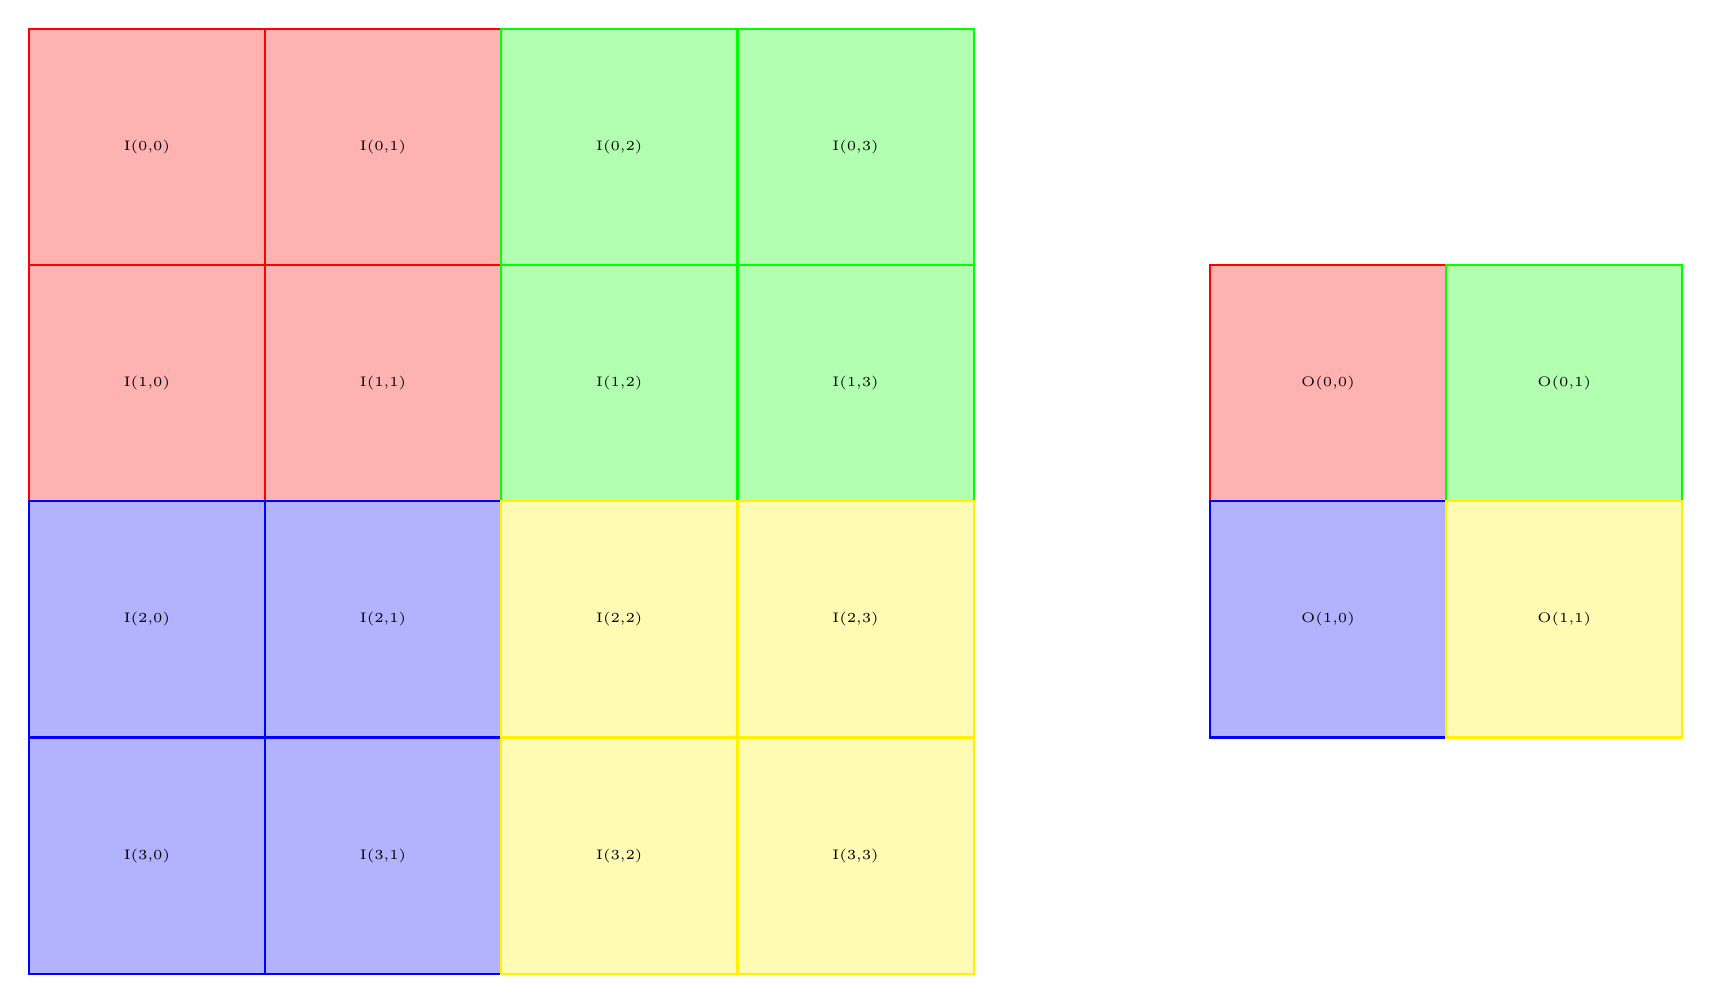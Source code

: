 \begin{tikzpicture}[scale=3, font=\tiny]
    %% INPUT
    % red squares
    \foreach \i in {0, 1} {
        \foreach \j in {0, 1} {
            \filldraw[color=red, fill=red!30!white, thick] (\i, -\j-2) rectangle (\i+1,-\j-3);
            \node at (\i+0.5,-\j-2.5) {I(\j,\i)};
        }
    }

    % green squares
    \foreach \i in {2, 3} {
        \foreach \j in {0, 1} {
            \filldraw[color=green, fill=green!30!white, thick] (\i, -\j-2) rectangle (\i+1,-\j-3);
            \node at (\i+0.5,-\j-2.5) {I(\j,\i)};
        }
    }

    % blue squares
    \foreach \i in {0, 1} {
        \foreach \j in {2, 3} {
            \filldraw[color=blue, fill=blue!30!white, thick] (\i, -\j-2) rectangle (\i+1,-\j-3);
            \node at (\i+0.5,-\j-2.5) {I(\j,\i)};
        }
    }

    % yellow squares
    \foreach \i in {2, 3} {
        \foreach \j in {2, 3} {
            \filldraw[color=yellow, fill=yellow!30!white, thick] (\i, -\j-2) rectangle (\i+1,-\j-3);
            \node at (\i+0.5,-\j-2.5) {I(\j,\i)};
        }
    }

    
    %% OUTPUT SQUARE
    \filldraw[color=red, fill=red!30!white, thick] (5, -4) rectangle (6,-3);
    \node at (5.5,-3.5) {O(0,0)};

    \filldraw[color=green, fill=green!30!white, thick] (6, -4) rectangle (7,-3);
    \node at (6.5,-3.5) {O(0,1)};

    \filldraw[color=blue, fill=blue!30!white, thick] (5, -5) rectangle (6,-4);
    \node at (5.5,-4.5) {O(1,0)};

    \filldraw[color=yellow, fill=yellow!30!white, thick] (6, -5) rectangle (7,-4);
    \node at (6.5,-4.5) {O(1,1)};
\end{tikzpicture}
